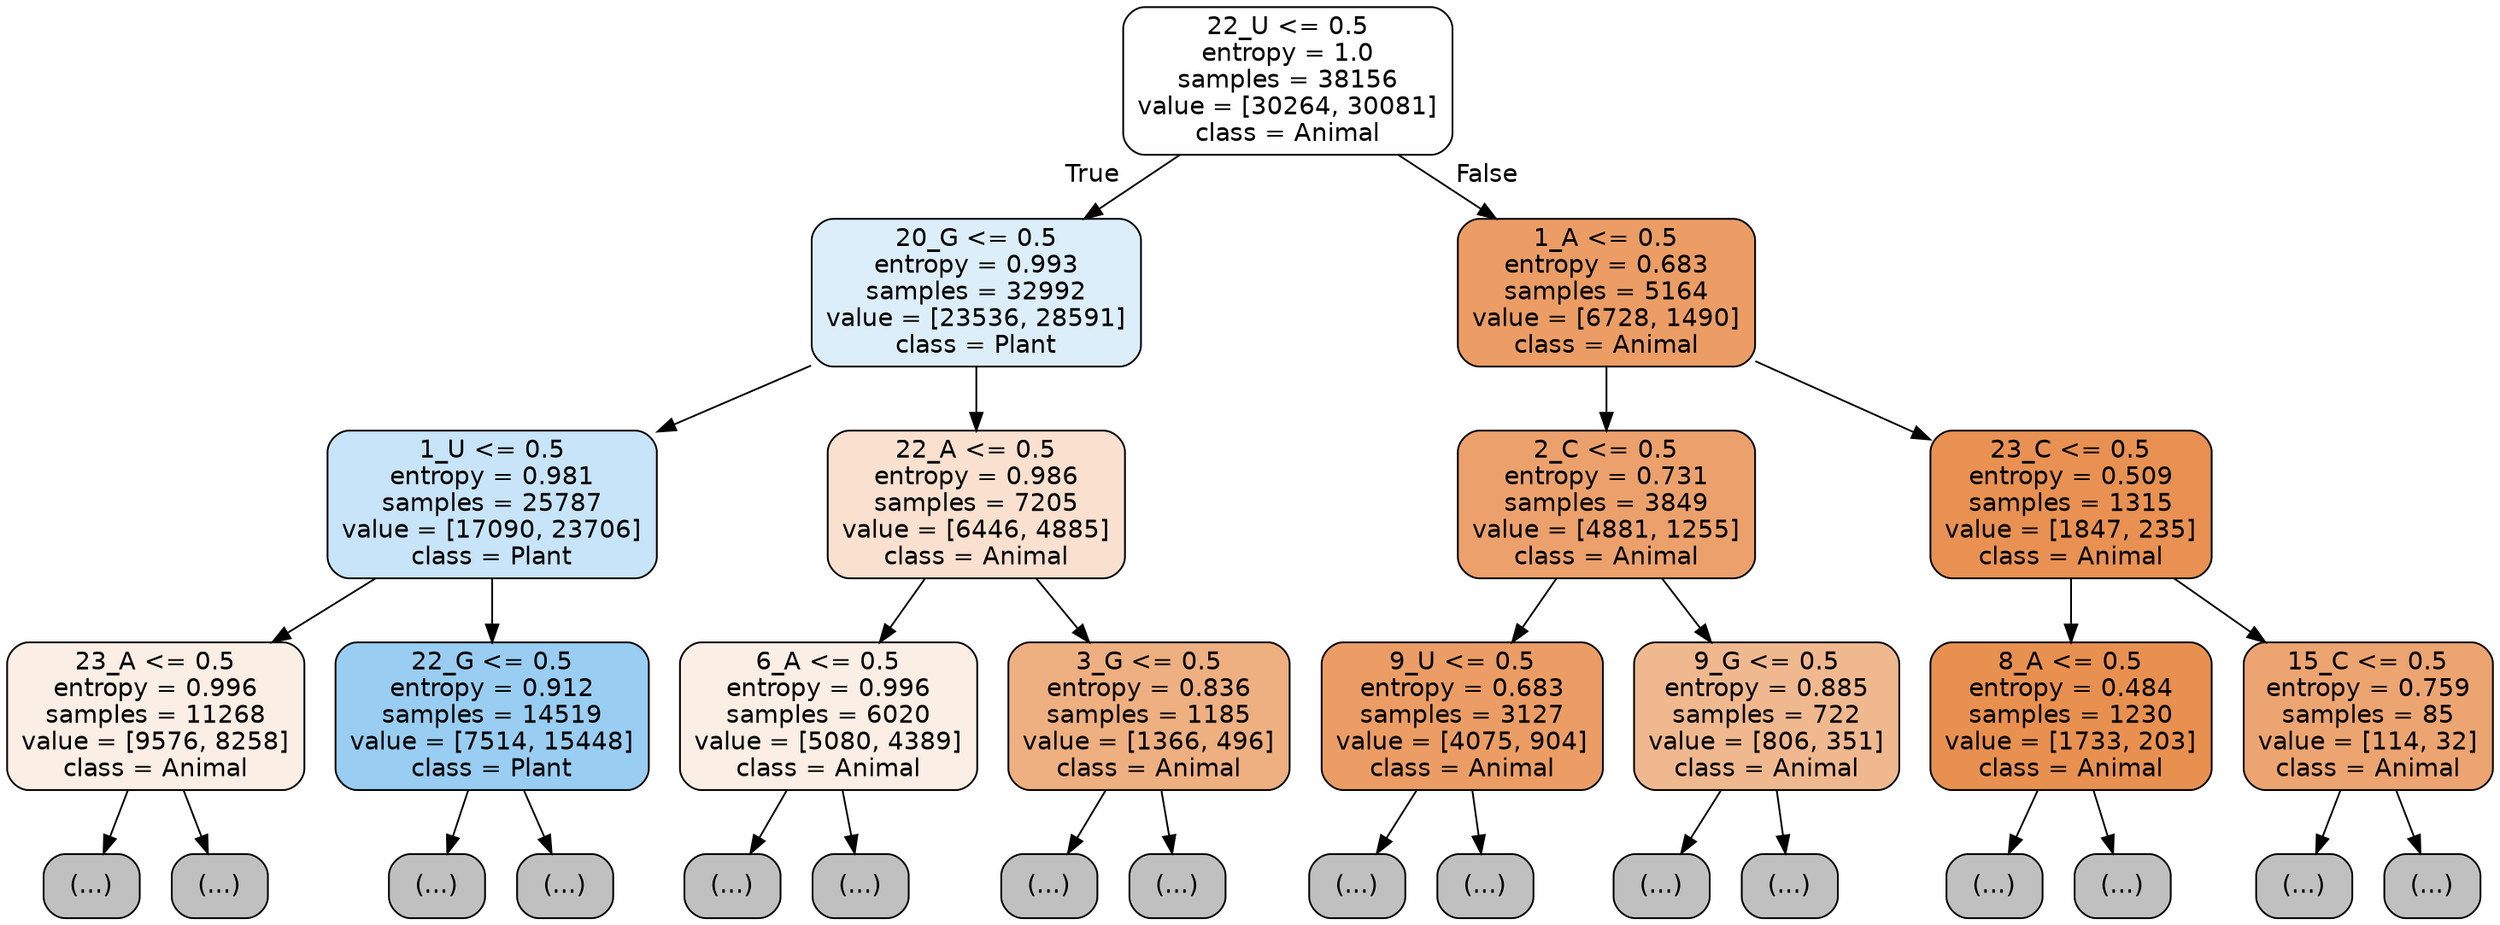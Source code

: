 digraph Tree {
node [shape=box, style="filled, rounded", color="black", fontname="helvetica"] ;
edge [fontname="helvetica"] ;
0 [label="22_U <= 0.5\nentropy = 1.0\nsamples = 38156\nvalue = [30264, 30081]\nclass = Animal", fillcolor="#fffefe"] ;
1 [label="20_G <= 0.5\nentropy = 0.993\nsamples = 32992\nvalue = [23536, 28591]\nclass = Plant", fillcolor="#dceefa"] ;
0 -> 1 [labeldistance=2.5, labelangle=45, headlabel="True"] ;
2 [label="1_U <= 0.5\nentropy = 0.981\nsamples = 25787\nvalue = [17090, 23706]\nclass = Plant", fillcolor="#c8e4f8"] ;
1 -> 2 ;
3 [label="23_A <= 0.5\nentropy = 0.996\nsamples = 11268\nvalue = [9576, 8258]\nclass = Animal", fillcolor="#fbeee4"] ;
2 -> 3 ;
4 [label="(...)", fillcolor="#C0C0C0"] ;
3 -> 4 ;
6059 [label="(...)", fillcolor="#C0C0C0"] ;
3 -> 6059 ;
6318 [label="22_G <= 0.5\nentropy = 0.912\nsamples = 14519\nvalue = [7514, 15448]\nclass = Plant", fillcolor="#99cdf2"] ;
2 -> 6318 ;
6319 [label="(...)", fillcolor="#C0C0C0"] ;
6318 -> 6319 ;
10438 [label="(...)", fillcolor="#C0C0C0"] ;
6318 -> 10438 ;
11095 [label="22_A <= 0.5\nentropy = 0.986\nsamples = 7205\nvalue = [6446, 4885]\nclass = Animal", fillcolor="#f9e0cf"] ;
1 -> 11095 ;
11096 [label="6_A <= 0.5\nentropy = 0.996\nsamples = 6020\nvalue = [5080, 4389]\nclass = Animal", fillcolor="#fbeee4"] ;
11095 -> 11096 ;
11097 [label="(...)", fillcolor="#C0C0C0"] ;
11096 -> 11097 ;
13450 [label="(...)", fillcolor="#C0C0C0"] ;
11096 -> 13450 ;
14115 [label="3_G <= 0.5\nentropy = 0.836\nsamples = 1185\nvalue = [1366, 496]\nclass = Animal", fillcolor="#eeaf81"] ;
11095 -> 14115 ;
14116 [label="(...)", fillcolor="#C0C0C0"] ;
14115 -> 14116 ;
14489 [label="(...)", fillcolor="#C0C0C0"] ;
14115 -> 14489 ;
14622 [label="1_A <= 0.5\nentropy = 0.683\nsamples = 5164\nvalue = [6728, 1490]\nclass = Animal", fillcolor="#eb9d65"] ;
0 -> 14622 [labeldistance=2.5, labelangle=-45, headlabel="False"] ;
14623 [label="2_C <= 0.5\nentropy = 0.731\nsamples = 3849\nvalue = [4881, 1255]\nclass = Animal", fillcolor="#eca16c"] ;
14622 -> 14623 ;
14624 [label="9_U <= 0.5\nentropy = 0.683\nsamples = 3127\nvalue = [4075, 904]\nclass = Animal", fillcolor="#eb9d65"] ;
14623 -> 14624 ;
14625 [label="(...)", fillcolor="#C0C0C0"] ;
14624 -> 14625 ;
15502 [label="(...)", fillcolor="#C0C0C0"] ;
14624 -> 15502 ;
15867 [label="9_G <= 0.5\nentropy = 0.885\nsamples = 722\nvalue = [806, 351]\nclass = Animal", fillcolor="#f0b88f"] ;
14623 -> 15867 ;
15868 [label="(...)", fillcolor="#C0C0C0"] ;
15867 -> 15868 ;
16113 [label="(...)", fillcolor="#C0C0C0"] ;
15867 -> 16113 ;
16198 [label="23_C <= 0.5\nentropy = 0.509\nsamples = 1315\nvalue = [1847, 235]\nclass = Animal", fillcolor="#e89152"] ;
14622 -> 16198 ;
16199 [label="8_A <= 0.5\nentropy = 0.484\nsamples = 1230\nvalue = [1733, 203]\nclass = Animal", fillcolor="#e89050"] ;
16198 -> 16199 ;
16200 [label="(...)", fillcolor="#C0C0C0"] ;
16199 -> 16200 ;
16441 [label="(...)", fillcolor="#C0C0C0"] ;
16199 -> 16441 ;
16546 [label="15_C <= 0.5\nentropy = 0.759\nsamples = 85\nvalue = [114, 32]\nclass = Animal", fillcolor="#eca471"] ;
16198 -> 16546 ;
16547 [label="(...)", fillcolor="#C0C0C0"] ;
16546 -> 16547 ;
16578 [label="(...)", fillcolor="#C0C0C0"] ;
16546 -> 16578 ;
}
